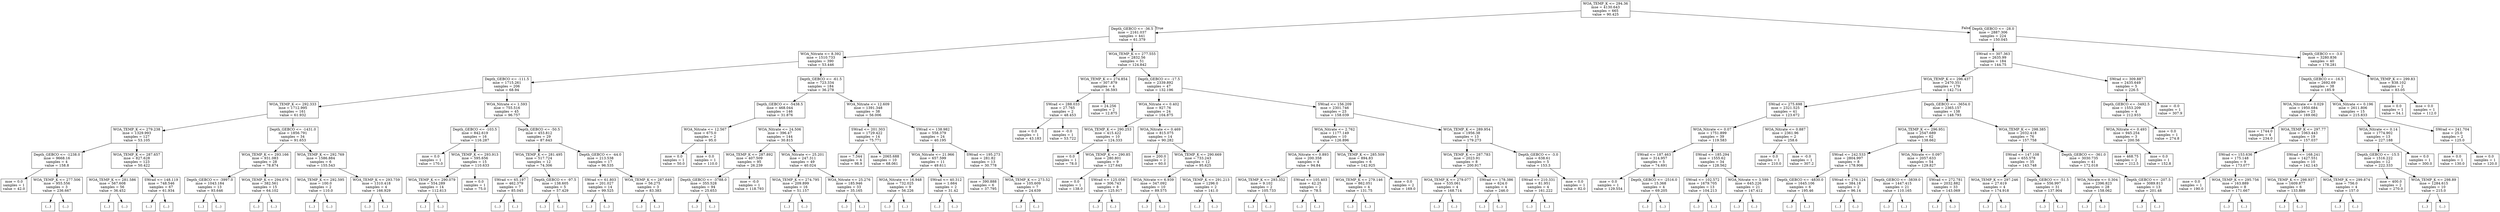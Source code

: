 digraph Tree {
node [shape=box] ;
0 [label="WOA_TEMP_K <= 294.36\nmse = 4130.643\nsamples = 665\nvalue = 90.425"] ;
1 [label="Depth_GEBCO <= -36.5\nmse = 2161.037\nsamples = 441\nvalue = 61.379"] ;
0 -> 1 [labeldistance=2.5, labelangle=45, headlabel="True"] ;
2 [label="WOA_Nitrate <= 8.392\nmse = 1510.733\nsamples = 390\nvalue = 53.446"] ;
1 -> 2 ;
3 [label="Depth_GEBCO <= -111.5\nmse = 1715.261\nsamples = 206\nvalue = 68.94"] ;
2 -> 3 ;
4 [label="WOA_TEMP_K <= 292.333\nmse = 1712.995\nsamples = 161\nvalue = 61.932"] ;
3 -> 4 ;
5 [label="WOA_TEMP_K <= 279.238\nmse = 1329.993\nsamples = 127\nvalue = 53.105"] ;
4 -> 5 ;
6 [label="Depth_GEBCO <= -1238.0\nmse = 9668.16\nsamples = 4\nvalue = 158.8"] ;
5 -> 6 ;
7 [label="mse = 0.0\nsamples = 1\nvalue = 42.0"] ;
6 -> 7 ;
8 [label="WOA_TEMP_K <= 277.506\nmse = 955.556\nsamples = 3\nvalue = 236.667"] ;
6 -> 8 ;
9 [label="(...)"] ;
8 -> 9 ;
12 [label="(...)"] ;
8 -> 12 ;
13 [label="WOA_TEMP_K <= 287.657\nmse = 827.628\nsamples = 123\nvalue = 50.422"] ;
5 -> 13 ;
14 [label="WOA_TEMP_K <= 281.586\nmse = 567.608\nsamples = 56\nvalue = 36.452"] ;
13 -> 14 ;
15 [label="(...)"] ;
14 -> 15 ;
26 [label="(...)"] ;
14 -> 26 ;
97 [label="SWrad <= 148.119\nmse = 748.546\nsamples = 67\nvalue = 61.934"] ;
13 -> 97 ;
98 [label="(...)"] ;
97 -> 98 ;
141 [label="(...)"] ;
97 -> 141 ;
218 [label="Depth_GEBCO <= -1431.0\nmse = 1856.791\nsamples = 34\nvalue = 91.653"] ;
4 -> 218 ;
219 [label="WOA_TEMP_K <= 293.166\nmse = 931.083\nsamples = 28\nvalue = 78.874"] ;
218 -> 219 ;
220 [label="Depth_GEBCO <= -3997.0\nmse = 1043.184\nsamples = 13\nvalue = 93.646"] ;
219 -> 220 ;
221 [label="(...)"] ;
220 -> 221 ;
240 [label="(...)"] ;
220 -> 240 ;
243 [label="WOA_TEMP_K <= 294.076\nmse = 382.561\nsamples = 15\nvalue = 64.102"] ;
219 -> 243 ;
244 [label="(...)"] ;
243 -> 244 ;
265 [label="(...)"] ;
243 -> 265 ;
270 [label="WOA_TEMP_K <= 292.769\nmse = 1586.884\nsamples = 6\nvalue = 155.543"] ;
218 -> 270 ;
271 [label="WOA_TEMP_K <= 292.595\nmse = 100.0\nsamples = 2\nvalue = 110.0"] ;
270 -> 271 ;
272 [label="(...)"] ;
271 -> 272 ;
273 [label="(...)"] ;
271 -> 273 ;
274 [label="WOA_TEMP_K <= 293.759\nmse = 1310.418\nsamples = 4\nvalue = 166.929"] ;
270 -> 274 ;
275 [label="(...)"] ;
274 -> 275 ;
276 [label="(...)"] ;
274 -> 276 ;
277 [label="WOA_Nitrate <= 1.593\nmse = 755.516\nsamples = 45\nvalue = 96.757"] ;
3 -> 277 ;
278 [label="Depth_GEBCO <= -103.5\nmse = 842.619\nsamples = 16\nvalue = 116.287"] ;
277 -> 278 ;
279 [label="mse = 0.0\nsamples = 1\nvalue = 170.0"] ;
278 -> 279 ;
280 [label="WOA_TEMP_K <= 293.913\nmse = 595.656\nsamples = 15\nvalue = 110.633"] ;
278 -> 280 ;
281 [label="WOA_TEMP_K <= 290.079\nmse = 554.289\nsamples = 14\nvalue = 112.613"] ;
280 -> 281 ;
282 [label="(...)"] ;
281 -> 282 ;
299 [label="(...)"] ;
281 -> 299 ;
304 [label="mse = 0.0\nsamples = 1\nvalue = 75.0"] ;
280 -> 304 ;
305 [label="Depth_GEBCO <= -50.5\nmse = 453.812\nsamples = 29\nvalue = 87.643"] ;
277 -> 305 ;
306 [label="WOA_TEMP_K <= 281.495\nmse = 517.724\nsamples = 12\nvalue = 74.306"] ;
305 -> 306 ;
307 [label="SWrad <= 65.197\nmse = 462.379\nsamples = 7\nvalue = 85.045"] ;
306 -> 307 ;
308 [label="(...)"] ;
307 -> 308 ;
319 [label="(...)"] ;
307 -> 319 ;
320 [label="Depth_GEBCO <= -97.5\nmse = 138.605\nsamples = 5\nvalue = 57.429"] ;
306 -> 320 ;
321 [label="(...)"] ;
320 -> 321 ;
322 [label="(...)"] ;
320 -> 322 ;
329 [label="Depth_GEBCO <= -44.0\nmse = 213.538\nsamples = 17\nvalue = 96.535"] ;
305 -> 329 ;
330 [label="SWrad <= 61.803\nmse = 201.027\nsamples = 14\nvalue = 99.525"] ;
329 -> 330 ;
331 [label="(...)"] ;
330 -> 331 ;
338 [label="(...)"] ;
330 -> 338 ;
341 [label="WOA_TEMP_K <= 287.649\nmse = 56.275\nsamples = 3\nvalue = 83.383"] ;
329 -> 341 ;
342 [label="(...)"] ;
341 -> 342 ;
345 [label="(...)"] ;
341 -> 345 ;
346 [label="Depth_GEBCO <= -61.5\nmse = 723.334\nsamples = 184\nvalue = 36.278"] ;
2 -> 346 ;
347 [label="Depth_GEBCO <= -5438.5\nmse = 468.044\nsamples = 146\nvalue = 31.876"] ;
346 -> 347 ;
348 [label="WOA_Nitrate <= 12.567\nmse = 675.0\nsamples = 2\nvalue = 95.0"] ;
347 -> 348 ;
349 [label="mse = 0.0\nsamples = 1\nvalue = 50.0"] ;
348 -> 349 ;
350 [label="mse = 0.0\nsamples = 1\nvalue = 110.0"] ;
348 -> 350 ;
351 [label="WOA_Nitrate <= 24.506\nmse = 396.47\nsamples = 144\nvalue = 30.815"] ;
347 -> 351 ;
352 [label="WOA_TEMP_K <= 287.892\nmse = 407.509\nsamples = 95\nvalue = 26.239"] ;
351 -> 352 ;
353 [label="Depth_GEBCO <= -3788.0\nmse = 355.528\nsamples = 94\nvalue = 25.653"] ;
352 -> 353 ;
354 [label="(...)"] ;
353 -> 354 ;
399 [label="(...)"] ;
353 -> 399 ;
510 [label="mse = -0.0\nsamples = 1\nvalue = 118.793"] ;
352 -> 510 ;
511 [label="WOA_Nitrate <= 25.201\nmse = 247.311\nsamples = 49\nvalue = 40.024"] ;
351 -> 511 ;
512 [label="WOA_TEMP_K <= 274.795\nmse = 209.899\nsamples = 16\nvalue = 51.157"] ;
511 -> 512 ;
513 [label="(...)"] ;
512 -> 513 ;
532 [label="(...)"] ;
512 -> 532 ;
533 [label="WOA_Nitrate <= 25.276\nmse = 185.946\nsamples = 33\nvalue = 35.165"] ;
511 -> 533 ;
534 [label="(...)"] ;
533 -> 534 ;
541 [label="(...)"] ;
533 -> 541 ;
594 [label="WOA_Nitrate <= 12.609\nmse = 1391.348\nsamples = 38\nvalue = 56.006"] ;
346 -> 594 ;
595 [label="SWrad <= 201.303\nmse = 1729.422\nsamples = 14\nvalue = 75.771"] ;
594 -> 595 ;
596 [label="mse = 7.344\nsamples = 4\nvalue = 98.9"] ;
595 -> 596 ;
597 [label="mse = 2065.688\nsamples = 10\nvalue = 68.061"] ;
595 -> 597 ;
598 [label="SWrad <= 138.982\nmse = 558.379\nsamples = 24\nvalue = 40.195"] ;
594 -> 598 ;
599 [label="WOA_Nitrate <= 21.966\nmse = 657.599\nsamples = 11\nvalue = 49.611"] ;
598 -> 599 ;
600 [label="WOA_Nitrate <= 16.948\nmse = 732.025\nsamples = 9\nvalue = 56.226"] ;
599 -> 600 ;
601 [label="(...)"] ;
600 -> 601 ;
604 [label="(...)"] ;
600 -> 604 ;
609 [label="SWrad <= 40.312\nmse = 1.664\nsamples = 2\nvalue = 31.42"] ;
599 -> 609 ;
610 [label="(...)"] ;
609 -> 610 ;
611 [label="(...)"] ;
609 -> 611 ;
612 [label="SWrad <= 195.273\nmse = 281.82\nsamples = 13\nvalue = 30.778"] ;
598 -> 612 ;
613 [label="mse = 390.888\nsamples = 6\nvalue = 37.795"] ;
612 -> 613 ;
614 [label="WOA_TEMP_K <= 273.52\nmse = 105.609\nsamples = 7\nvalue = 24.639"] ;
612 -> 614 ;
615 [label="(...)"] ;
614 -> 615 ;
618 [label="(...)"] ;
614 -> 618 ;
619 [label="WOA_TEMP_K <= 277.555\nmse = 2832.56\nsamples = 51\nvalue = 124.842"] ;
1 -> 619 ;
620 [label="WOA_TEMP_K <= 274.854\nmse = 307.879\nsamples = 4\nvalue = 36.593"] ;
619 -> 620 ;
621 [label="SWrad <= 288.033\nmse = 27.765\nsamples = 2\nvalue = 48.453"] ;
620 -> 621 ;
622 [label="mse = 0.0\nsamples = 1\nvalue = 43.183"] ;
621 -> 622 ;
623 [label="mse = -0.0\nsamples = 1\nvalue = 53.722"] ;
621 -> 623 ;
624 [label="mse = 24.256\nsamples = 2\nvalue = 12.875"] ;
620 -> 624 ;
625 [label="Depth_GEBCO <= -17.5\nmse = 2339.892\nsamples = 47\nvalue = 132.196"] ;
619 -> 625 ;
626 [label="WOA_Nitrate <= 0.402\nmse = 927.76\nsamples = 24\nvalue = 104.875"] ;
625 -> 626 ;
627 [label="WOA_TEMP_K <= 290.253\nmse = 415.422\nsamples = 10\nvalue = 124.333"] ;
626 -> 627 ;
628 [label="mse = 0.0\nsamples = 1\nvalue = 78.0"] ;
627 -> 628 ;
629 [label="WOA_TEMP_K <= 290.85\nmse = 280.801\nsamples = 9\nvalue = 127.643"] ;
627 -> 629 ;
630 [label="mse = 0.0\nsamples = 1\nvalue = 138.0"] ;
629 -> 630 ;
631 [label="SWrad <= 125.056\nmse = 306.743\nsamples = 8\nvalue = 125.917"] ;
629 -> 631 ;
632 [label="(...)"] ;
631 -> 632 ;
633 [label="(...)"] ;
631 -> 633 ;
638 [label="WOA_Nitrate <= 0.469\nmse = 815.075\nsamples = 14\nvalue = 90.282"] ;
626 -> 638 ;
639 [label="mse = 200.0\nsamples = 2\nvalue = 60.0"] ;
638 -> 639 ;
640 [label="WOA_TEMP_K <= 290.669\nmse = 733.243\nsamples = 12\nvalue = 95.625"] ;
638 -> 640 ;
641 [label="WOA_Nitrate <= 6.939\nmse = 347.092\nsamples = 10\nvalue = 89.575"] ;
640 -> 641 ;
642 [label="(...)"] ;
641 -> 642 ;
659 [label="(...)"] ;
641 -> 659 ;
660 [label="WOA_TEMP_K <= 291.213\nmse = 1296.0\nsamples = 2\nvalue = 141.0"] ;
640 -> 660 ;
661 [label="(...)"] ;
660 -> 661 ;
662 [label="(...)"] ;
660 -> 662 ;
663 [label="SWrad <= 156.209\nmse = 2301.746\nsamples = 23\nvalue = 158.039"] ;
625 -> 663 ;
664 [label="WOA_Nitrate <= 2.762\nmse = 1177.149\nsamples = 10\nvalue = 126.896"] ;
663 -> 664 ;
665 [label="WOA_Nitrate <= 0.893\nmse = 200.358\nsamples = 4\nvalue = 94.84"] ;
664 -> 665 ;
666 [label="WOA_TEMP_K <= 293.352\nmse = 9.102\nsamples = 2\nvalue = 105.733"] ;
665 -> 666 ;
667 [label="(...)"] ;
666 -> 667 ;
668 [label="(...)"] ;
666 -> 668 ;
669 [label="SWrad <= 105.403\nmse = 42.25\nsamples = 2\nvalue = 78.5"] ;
665 -> 669 ;
670 [label="(...)"] ;
669 -> 670 ;
671 [label="(...)"] ;
669 -> 671 ;
672 [label="WOA_TEMP_K <= 285.509\nmse = 894.83\nsamples = 6\nvalue = 142.925"] ;
664 -> 672 ;
673 [label="WOA_TEMP_K <= 279.146\nmse = 862.051\nsamples = 4\nvalue = 131.75"] ;
672 -> 673 ;
674 [label="(...)"] ;
673 -> 674 ;
677 [label="(...)"] ;
673 -> 677 ;
680 [label="mse = 0.0\nsamples = 2\nvalue = 169.0"] ;
672 -> 680 ;
681 [label="WOA_TEMP_K <= 289.954\nmse = 1956.38\nsamples = 13\nvalue = 179.273"] ;
663 -> 681 ;
682 [label="WOA_TEMP_K <= 287.783\nmse = 2023.91\nsamples = 8\nvalue = 200.917"] ;
681 -> 682 ;
683 [label="WOA_TEMP_K <= 279.077\nmse = 535.061\nsamples = 4\nvalue = 168.714"] ;
682 -> 683 ;
684 [label="(...)"] ;
683 -> 684 ;
687 [label="(...)"] ;
683 -> 687 ;
690 [label="SWrad <= 178.386\nmse = 624.0\nsamples = 4\nvalue = 246.0"] ;
682 -> 690 ;
691 [label="(...)"] ;
690 -> 691 ;
694 [label="(...)"] ;
690 -> 694 ;
697 [label="Depth_GEBCO <= -3.0\nmse = 638.61\nsamples = 5\nvalue = 153.3"] ;
681 -> 697 ;
698 [label="SWrad <= 210.331\nmse = 81.951\nsamples = 4\nvalue = 161.222"] ;
697 -> 698 ;
699 [label="(...)"] ;
698 -> 699 ;
704 [label="(...)"] ;
698 -> 704 ;
705 [label="mse = 0.0\nsamples = 1\nvalue = 82.0"] ;
697 -> 705 ;
706 [label="Depth_GEBCO <= -28.0\nmse = 2887.306\nsamples = 224\nvalue = 150.045"] ;
0 -> 706 [labeldistance=2.5, labelangle=-45, headlabel="False"] ;
707 [label="SWrad <= 307.363\nmse = 2635.99\nsamples = 184\nvalue = 144.75"] ;
706 -> 707 ;
708 [label="WOA_TEMP_K <= 296.437\nmse = 2470.351\nsamples = 179\nvalue = 142.714"] ;
707 -> 708 ;
709 [label="SWrad <= 275.698\nmse = 2321.525\nsamples = 41\nvalue = 123.672"] ;
708 -> 709 ;
710 [label="WOA_Nitrate <= 0.07\nmse = 1751.899\nsamples = 39\nvalue = 119.583"] ;
709 -> 710 ;
711 [label="SWrad <= 187.463\nmse = 314.957\nsamples = 5\nvalue = 74.691"] ;
710 -> 711 ;
712 [label="mse = 0.0\nsamples = 1\nvalue = 129.554"] ;
711 -> 712 ;
713 [label="Depth_GEBCO <= -2516.0\nmse = 15.368\nsamples = 4\nvalue = 69.205"] ;
711 -> 713 ;
714 [label="(...)"] ;
713 -> 714 ;
717 [label="(...)"] ;
713 -> 717 ;
718 [label="SWrad <= 185.294\nmse = 1555.62\nsamples = 34\nvalue = 128.562"] ;
710 -> 718 ;
719 [label="SWrad <= 102.572\nmse = 1679.705\nsamples = 13\nvalue = 104.213"] ;
718 -> 719 ;
720 [label="(...)"] ;
719 -> 720 ;
721 [label="(...)"] ;
719 -> 721 ;
742 [label="WOA_Nitrate <= 3.599\nmse = 645.226\nsamples = 21\nvalue = 147.412"] ;
718 -> 742 ;
743 [label="(...)"] ;
742 -> 743 ;
776 [label="(...)"] ;
742 -> 776 ;
777 [label="WOA_Nitrate <= 0.887\nmse = 2361.96\nsamples = 2\nvalue = 258.6"] ;
709 -> 777 ;
778 [label="mse = 0.0\nsamples = 1\nvalue = 210.0"] ;
777 -> 778 ;
779 [label="mse = -0.0\nsamples = 1\nvalue = 307.2"] ;
777 -> 779 ;
780 [label="Depth_GEBCO <= -3654.0\nmse = 2365.157\nsamples = 138\nvalue = 148.793"] ;
708 -> 780 ;
781 [label="WOA_TEMP_K <= 296.951\nmse = 2547.689\nsamples = 62\nvalue = 138.662"] ;
780 -> 781 ;
782 [label="SWrad <= 242.533\nmse = 2804.997\nsamples = 8\nvalue = 178.906"] ;
781 -> 782 ;
783 [label="Depth_GEBCO <= -4830.0\nmse = 1645.106\nsamples = 6\nvalue = 195.46"] ;
782 -> 783 ;
784 [label="(...)"] ;
783 -> 784 ;
791 [label="(...)"] ;
783 -> 791 ;
794 [label="SWrad <= 276.124\nmse = 384.18\nsamples = 2\nvalue = 96.14"] ;
782 -> 794 ;
795 [label="(...)"] ;
794 -> 795 ;
796 [label="(...)"] ;
794 -> 796 ;
797 [label="WOA_Nitrate <= 0.097\nmse = 2057.633\nsamples = 54\nvalue = 129.827"] ;
781 -> 797 ;
798 [label="Depth_GEBCO <= -3839.0\nmse = 1447.415\nsamples = 21\nvalue = 110.165"] ;
797 -> 798 ;
799 [label="(...)"] ;
798 -> 799 ;
838 [label="(...)"] ;
798 -> 838 ;
839 [label="SWrad <= 272.781\nmse = 2032.882\nsamples = 33\nvalue = 143.069"] ;
797 -> 839 ;
840 [label="(...)"] ;
839 -> 840 ;
895 [label="(...)"] ;
839 -> 895 ;
904 [label="WOA_TEMP_K <= 298.385\nmse = 2032.418\nsamples = 76\nvalue = 157.758"] ;
780 -> 904 ;
905 [label="SWrad <= 147.108\nmse = 655.578\nsamples = 35\nvalue = 143.748"] ;
904 -> 905 ;
906 [label="WOA_TEMP_K <= 297.246\nmse = 27.619\nsamples = 4\nvalue = 174.918"] ;
905 -> 906 ;
907 [label="(...)"] ;
906 -> 907 ;
908 [label="(...)"] ;
906 -> 908 ;
909 [label="Depth_GEBCO <= -51.5\nmse = 556.997\nsamples = 31\nvalue = 137.904"] ;
905 -> 909 ;
910 [label="(...)"] ;
909 -> 910 ;
951 [label="(...)"] ;
909 -> 951 ;
956 [label="Depth_GEBCO <= -361.0\nmse = 3030.735\nsamples = 41\nvalue = 172.018"] ;
904 -> 956 ;
957 [label="WOA_Nitrate <= 0.304\nmse = 2396.823\nsamples = 28\nvalue = 158.062"] ;
956 -> 957 ;
958 [label="(...)"] ;
957 -> 958 ;
987 [label="(...)"] ;
957 -> 987 ;
998 [label="Depth_GEBCO <= -207.5\nmse = 3089.813\nsamples = 13\nvalue = 201.48"] ;
956 -> 998 ;
999 [label="(...)"] ;
998 -> 999 ;
1006 [label="(...)"] ;
998 -> 1006 ;
1017 [label="SWrad <= 309.887\nmse = 2435.649\nsamples = 5\nvalue = 226.5"] ;
707 -> 1017 ;
1018 [label="Depth_GEBCO <= -3492.5\nmse = 1553.209\nsamples = 4\nvalue = 212.933"] ;
1017 -> 1018 ;
1019 [label="WOA_Nitrate <= 0.493\nmse = 945.254\nsamples = 3\nvalue = 200.56"] ;
1018 -> 1019 ;
1020 [label="mse = 468.75\nsamples = 2\nvalue = 212.5"] ;
1019 -> 1020 ;
1021 [label="mse = 0.0\nsamples = 1\nvalue = 152.8"] ;
1019 -> 1021 ;
1022 [label="mse = 0.0\nsamples = 1\nvalue = 274.8"] ;
1018 -> 1022 ;
1023 [label="mse = -0.0\nsamples = 1\nvalue = 307.9"] ;
1017 -> 1023 ;
1024 [label="Depth_GEBCO <= -3.0\nmse = 3280.836\nsamples = 40\nvalue = 178.281"] ;
706 -> 1024 ;
1025 [label="Depth_GEBCO <= -16.5\nmse = 2692.69\nsamples = 38\nvalue = 185.9"] ;
1024 -> 1025 ;
1026 [label="WOA_Nitrate <= 0.029\nmse = 1950.684\nsamples = 23\nvalue = 169.062"] ;
1025 -> 1026 ;
1027 [label="mse = 1744.0\nsamples = 4\nvalue = 234.0"] ;
1026 -> 1027 ;
1028 [label="WOA_TEMP_K <= 297.77\nmse = 1063.443\nsamples = 19\nvalue = 157.037"] ;
1026 -> 1028 ;
1029 [label="SWrad <= 153.636\nmse = 175.148\nsamples = 9\nvalue = 173.077"] ;
1028 -> 1029 ;
1030 [label="mse = 0.0\nsamples = 1\nvalue = 190.0"] ;
1029 -> 1030 ;
1031 [label="WOA_TEMP_K <= 295.756\nmse = 163.889\nsamples = 8\nvalue = 171.667"] ;
1029 -> 1031 ;
1032 [label="(...)"] ;
1031 -> 1032 ;
1033 [label="(...)"] ;
1031 -> 1033 ;
1036 [label="SWrad <= 168.241\nmse = 1427.551\nsamples = 10\nvalue = 142.143"] ;
1028 -> 1036 ;
1037 [label="WOA_TEMP_K <= 298.937\nmse = 1609.877\nsamples = 6\nvalue = 133.889"] ;
1036 -> 1037 ;
1038 [label="(...)"] ;
1037 -> 1038 ;
1041 [label="(...)"] ;
1037 -> 1041 ;
1042 [label="WOA_TEMP_K <= 299.874\nmse = 756.0\nsamples = 4\nvalue = 157.0"] ;
1036 -> 1042 ;
1043 [label="(...)"] ;
1042 -> 1043 ;
1044 [label="(...)"] ;
1042 -> 1044 ;
1045 [label="WOA_Nitrate <= 0.196\nmse = 2611.806\nsamples = 15\nvalue = 215.833"] ;
1025 -> 1045 ;
1046 [label="WOA_Nitrate <= 0.14\nmse = 1774.902\nsamples = 13\nvalue = 227.188"] ;
1045 -> 1046 ;
1047 [label="Depth_GEBCO <= -15.5\nmse = 1516.222\nsamples = 12\nvalue = 222.333"] ;
1046 -> 1047 ;
1048 [label="mse = 400.0\nsamples = 2\nvalue = 270.0"] ;
1047 -> 1048 ;
1049 [label="WOA_TEMP_K <= 298.89\nmse = 1284.615\nsamples = 10\nvalue = 215.0"] ;
1047 -> 1049 ;
1050 [label="(...)"] ;
1049 -> 1050 ;
1059 [label="(...)"] ;
1049 -> 1059 ;
1062 [label="mse = 0.0\nsamples = 1\nvalue = 300.0"] ;
1046 -> 1062 ;
1063 [label="SWrad <= 241.704\nmse = 25.0\nsamples = 2\nvalue = 125.0"] ;
1045 -> 1063 ;
1064 [label="mse = 0.0\nsamples = 1\nvalue = 130.0"] ;
1063 -> 1064 ;
1065 [label="mse = 0.0\nsamples = 1\nvalue = 120.0"] ;
1063 -> 1065 ;
1066 [label="WOA_TEMP_K <= 299.83\nmse = 838.102\nsamples = 2\nvalue = 83.05"] ;
1024 -> 1066 ;
1067 [label="mse = 0.0\nsamples = 1\nvalue = 54.1"] ;
1066 -> 1067 ;
1068 [label="mse = 0.0\nsamples = 1\nvalue = 112.0"] ;
1066 -> 1068 ;
}